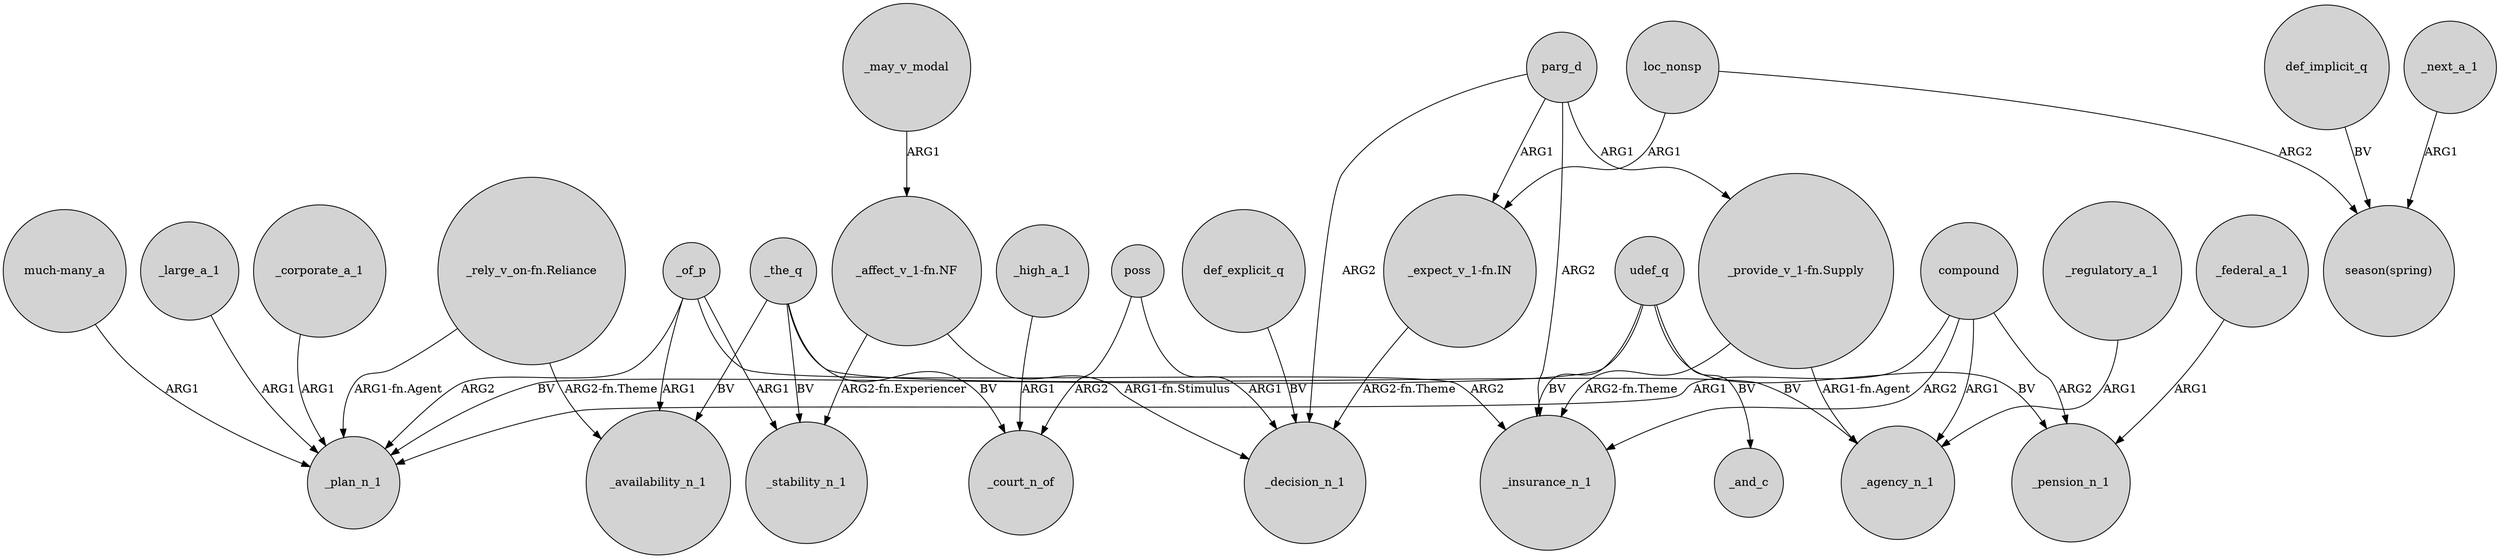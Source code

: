 digraph {
	node [shape=circle style=filled]
	_large_a_1 -> _plan_n_1 [label=ARG1]
	"_rely_v_on-fn.Reliance" -> _availability_n_1 [label="ARG2-fn.Theme"]
	"_affect_v_1-fn.NF" -> _stability_n_1 [label="ARG2-fn.Experiencer"]
	_the_q -> _agency_n_1 [label=BV]
	compound -> _agency_n_1 [label=ARG1]
	poss -> _court_n_of [label=ARG2]
	compound -> _insurance_n_1 [label=ARG2]
	udef_q -> _insurance_n_1 [label=BV]
	_the_q -> _stability_n_1 [label=BV]
	parg_d -> _decision_n_1 [label=ARG2]
	_the_q -> _court_n_of [label=BV]
	loc_nonsp -> "season(spring)" [label=ARG2]
	_corporate_a_1 -> _plan_n_1 [label=ARG1]
	compound -> _plan_n_1 [label=ARG1]
	_high_a_1 -> _court_n_of [label=ARG1]
	"_affect_v_1-fn.NF" -> _decision_n_1 [label="ARG1-fn.Stimulus"]
	"much-many_a" -> _plan_n_1 [label=ARG1]
	compound -> _pension_n_1 [label=ARG2]
	"_provide_v_1-fn.Supply" -> _insurance_n_1 [label="ARG2-fn.Theme"]
	loc_nonsp -> "_expect_v_1-fn.IN" [label=ARG1]
	_may_v_modal -> "_affect_v_1-fn.NF" [label=ARG1]
	"_expect_v_1-fn.IN" -> _decision_n_1 [label="ARG2-fn.Theme"]
	poss -> _decision_n_1 [label=ARG1]
	def_explicit_q -> _decision_n_1 [label=BV]
	udef_q -> _pension_n_1 [label=BV]
	udef_q -> _plan_n_1 [label=BV]
	"_rely_v_on-fn.Reliance" -> _plan_n_1 [label="ARG1-fn.Agent"]
	_regulatory_a_1 -> _agency_n_1 [label=ARG1]
	parg_d -> "_expect_v_1-fn.IN" [label=ARG1]
	_of_p -> _stability_n_1 [label=ARG1]
	_of_p -> _availability_n_1 [label=ARG1]
	"_provide_v_1-fn.Supply" -> _agency_n_1 [label="ARG1-fn.Agent"]
	def_implicit_q -> "season(spring)" [label=BV]
	parg_d -> "_provide_v_1-fn.Supply" [label=ARG1]
	parg_d -> _insurance_n_1 [label=ARG2]
	_next_a_1 -> "season(spring)" [label=ARG1]
	_the_q -> _availability_n_1 [label=BV]
	_of_p -> _plan_n_1 [label=ARG2]
	udef_q -> _and_c [label=BV]
	_federal_a_1 -> _pension_n_1 [label=ARG1]
	_of_p -> _insurance_n_1 [label=ARG2]
}
